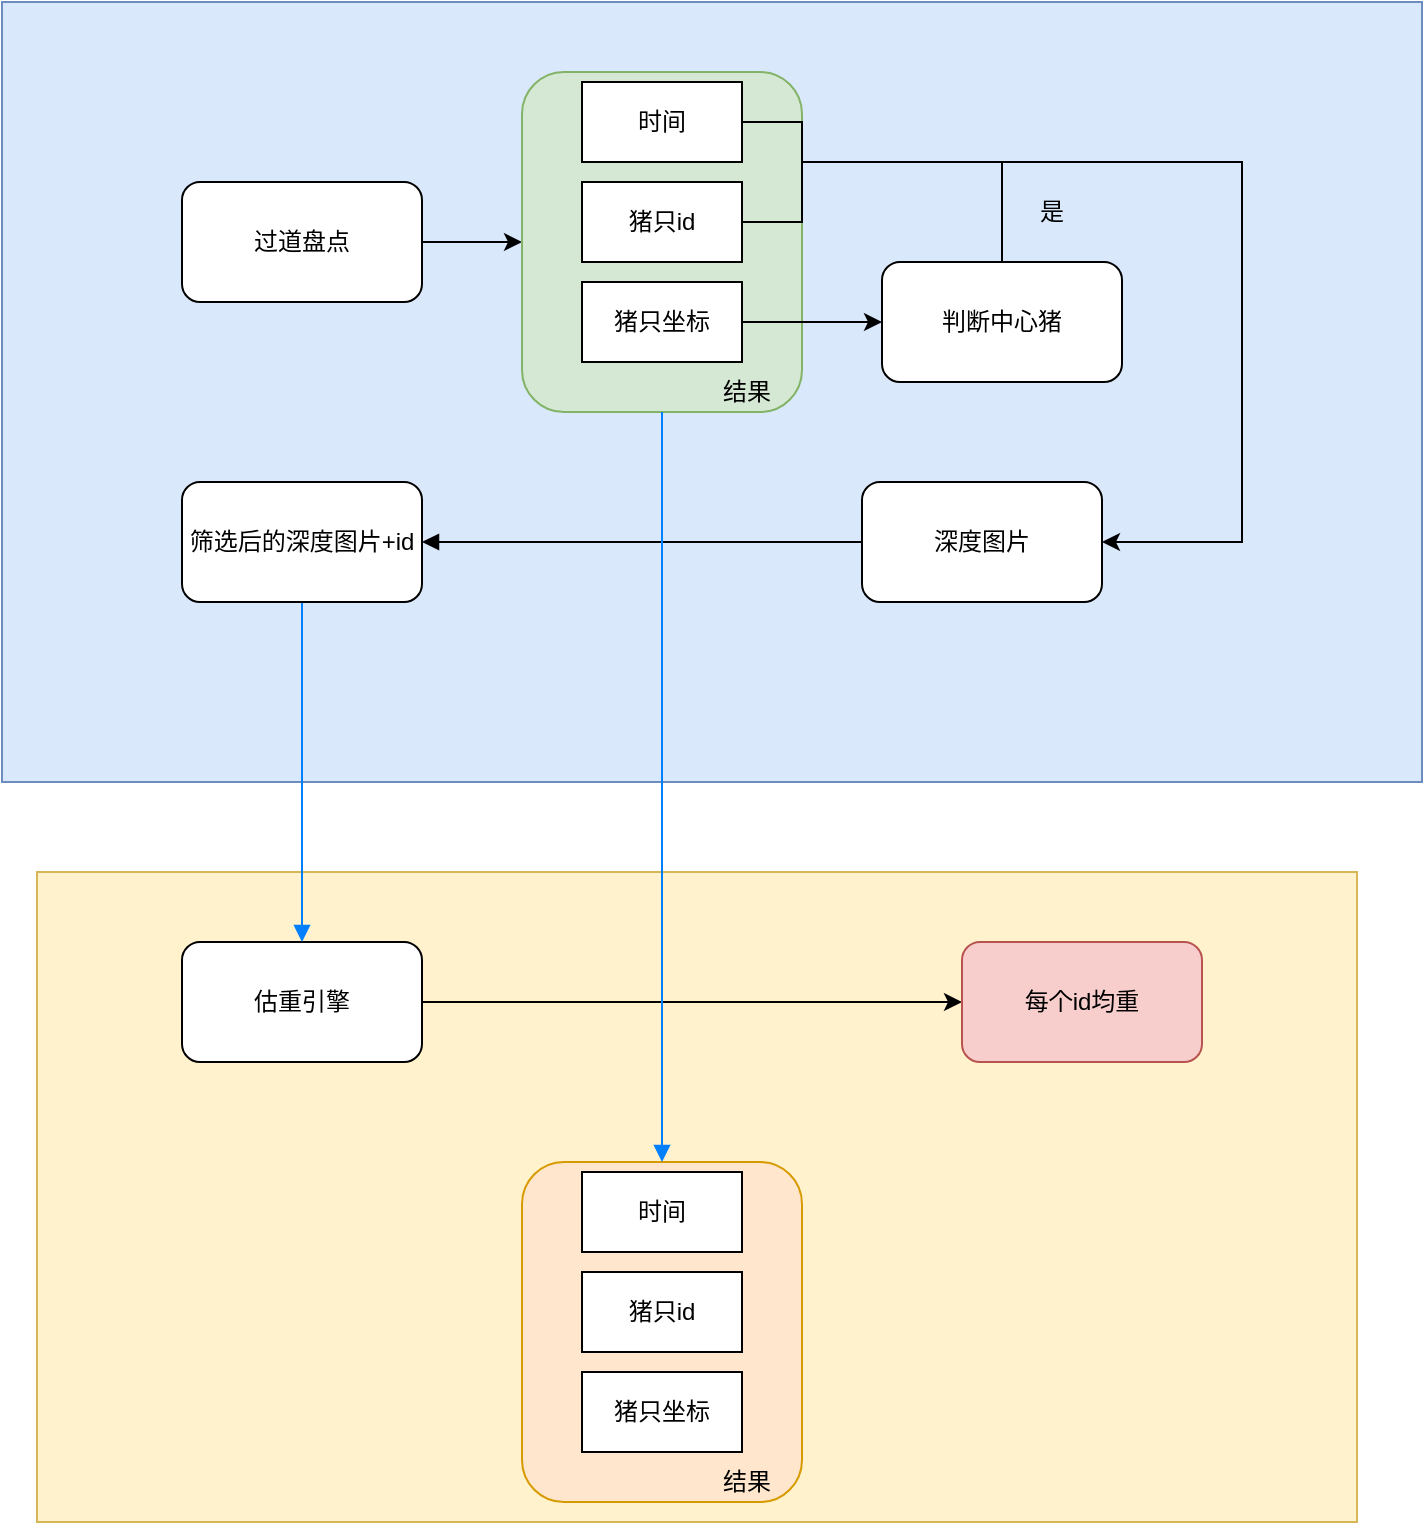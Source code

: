 <mxfile version="16.6.5" type="github">
  <diagram id="0Wa6QvFo9wvBpSsr9aoN" name="Page-1">
    <mxGraphModel dx="2066" dy="1154" grid="1" gridSize="10" guides="1" tooltips="1" connect="1" arrows="1" fold="1" page="1" pageScale="1" pageWidth="827" pageHeight="1169" math="0" shadow="0">
      <root>
        <mxCell id="0" />
        <mxCell id="1" parent="0" />
        <mxCell id="FNQnQbi-E1DLU_YGiiJ3-9" value="" style="rounded=0;whiteSpace=wrap;html=1;fillColor=#dae8fc;strokeColor=#6c8ebf;" vertex="1" parent="1">
          <mxGeometry x="30" y="20" width="710" height="390" as="geometry" />
        </mxCell>
        <mxCell id="FNQnQbi-E1DLU_YGiiJ3-12" style="edgeStyle=orthogonalEdgeStyle;rounded=0;orthogonalLoop=1;jettySize=auto;html=1;exitX=1;exitY=0.5;exitDx=0;exitDy=0;entryX=0;entryY=0.5;entryDx=0;entryDy=0;" edge="1" parent="1" source="FNQnQbi-E1DLU_YGiiJ3-1" target="FNQnQbi-E1DLU_YGiiJ3-2">
          <mxGeometry relative="1" as="geometry" />
        </mxCell>
        <mxCell id="FNQnQbi-E1DLU_YGiiJ3-1" value="过道盘点" style="rounded=1;whiteSpace=wrap;html=1;" vertex="1" parent="1">
          <mxGeometry x="120" y="110" width="120" height="60" as="geometry" />
        </mxCell>
        <mxCell id="FNQnQbi-E1DLU_YGiiJ3-2" value="" style="rounded=1;whiteSpace=wrap;html=1;fillColor=#d5e8d4;strokeColor=#82b366;" vertex="1" parent="1">
          <mxGeometry x="290" y="55" width="140" height="170" as="geometry" />
        </mxCell>
        <mxCell id="FNQnQbi-E1DLU_YGiiJ3-20" style="edgeStyle=orthogonalEdgeStyle;rounded=0;orthogonalLoop=1;jettySize=auto;html=1;exitX=0;exitY=0.5;exitDx=0;exitDy=0;entryX=1;entryY=0.5;entryDx=0;entryDy=0;endArrow=block;endFill=1;" edge="1" parent="1" source="FNQnQbi-E1DLU_YGiiJ3-3" target="FNQnQbi-E1DLU_YGiiJ3-19">
          <mxGeometry relative="1" as="geometry" />
        </mxCell>
        <mxCell id="FNQnQbi-E1DLU_YGiiJ3-3" value="深度图片" style="rounded=1;whiteSpace=wrap;html=1;" vertex="1" parent="1">
          <mxGeometry x="460" y="260" width="120" height="60" as="geometry" />
        </mxCell>
        <mxCell id="FNQnQbi-E1DLU_YGiiJ3-16" style="edgeStyle=orthogonalEdgeStyle;rounded=0;orthogonalLoop=1;jettySize=auto;html=1;exitX=1;exitY=0.5;exitDx=0;exitDy=0;entryX=1;entryY=0.5;entryDx=0;entryDy=0;" edge="1" parent="1" source="FNQnQbi-E1DLU_YGiiJ3-5" target="FNQnQbi-E1DLU_YGiiJ3-3">
          <mxGeometry relative="1" as="geometry">
            <Array as="points">
              <mxPoint x="430" y="80" />
              <mxPoint x="430" y="100" />
              <mxPoint x="650" y="100" />
              <mxPoint x="650" y="290" />
            </Array>
          </mxGeometry>
        </mxCell>
        <mxCell id="FNQnQbi-E1DLU_YGiiJ3-5" value="时间" style="rounded=0;whiteSpace=wrap;html=1;" vertex="1" parent="1">
          <mxGeometry x="320" y="60" width="80" height="40" as="geometry" />
        </mxCell>
        <mxCell id="FNQnQbi-E1DLU_YGiiJ3-28" style="edgeStyle=orthogonalEdgeStyle;rounded=0;orthogonalLoop=1;jettySize=auto;html=1;exitX=1;exitY=0.5;exitDx=0;exitDy=0;endArrow=none;endFill=0;strokeColor=#000000;" edge="1" parent="1" source="FNQnQbi-E1DLU_YGiiJ3-6">
          <mxGeometry relative="1" as="geometry">
            <mxPoint x="400" y="80" as="targetPoint" />
            <Array as="points">
              <mxPoint x="430" y="130" />
              <mxPoint x="430" y="80" />
            </Array>
          </mxGeometry>
        </mxCell>
        <mxCell id="FNQnQbi-E1DLU_YGiiJ3-6" value="猪只id" style="rounded=0;whiteSpace=wrap;html=1;" vertex="1" parent="1">
          <mxGeometry x="320" y="110" width="80" height="40" as="geometry" />
        </mxCell>
        <mxCell id="FNQnQbi-E1DLU_YGiiJ3-15" style="edgeStyle=orthogonalEdgeStyle;rounded=0;orthogonalLoop=1;jettySize=auto;html=1;exitX=1;exitY=0.5;exitDx=0;exitDy=0;entryX=0;entryY=0.5;entryDx=0;entryDy=0;" edge="1" parent="1" source="FNQnQbi-E1DLU_YGiiJ3-7" target="FNQnQbi-E1DLU_YGiiJ3-8">
          <mxGeometry relative="1" as="geometry" />
        </mxCell>
        <mxCell id="FNQnQbi-E1DLU_YGiiJ3-7" value="猪只坐标" style="rounded=0;whiteSpace=wrap;html=1;" vertex="1" parent="1">
          <mxGeometry x="320" y="160" width="80" height="40" as="geometry" />
        </mxCell>
        <mxCell id="FNQnQbi-E1DLU_YGiiJ3-17" style="edgeStyle=orthogonalEdgeStyle;rounded=0;orthogonalLoop=1;jettySize=auto;html=1;exitX=0.5;exitY=0;exitDx=0;exitDy=0;endArrow=none;endFill=0;" edge="1" parent="1" source="FNQnQbi-E1DLU_YGiiJ3-8">
          <mxGeometry relative="1" as="geometry">
            <mxPoint x="530" y="100" as="targetPoint" />
          </mxGeometry>
        </mxCell>
        <mxCell id="FNQnQbi-E1DLU_YGiiJ3-8" value="判断中心猪" style="rounded=1;whiteSpace=wrap;html=1;" vertex="1" parent="1">
          <mxGeometry x="470" y="150" width="120" height="60" as="geometry" />
        </mxCell>
        <mxCell id="FNQnQbi-E1DLU_YGiiJ3-10" value="" style="rounded=0;whiteSpace=wrap;html=1;fillColor=#fff2cc;strokeColor=#d6b656;" vertex="1" parent="1">
          <mxGeometry x="47.5" y="455" width="660" height="325" as="geometry" />
        </mxCell>
        <mxCell id="FNQnQbi-E1DLU_YGiiJ3-31" style="edgeStyle=orthogonalEdgeStyle;rounded=0;orthogonalLoop=1;jettySize=auto;html=1;exitX=1;exitY=0.5;exitDx=0;exitDy=0;entryX=0;entryY=0.5;entryDx=0;entryDy=0;endArrow=classic;endFill=1;strokeColor=#000000;" edge="1" parent="1" source="FNQnQbi-E1DLU_YGiiJ3-11" target="FNQnQbi-E1DLU_YGiiJ3-30">
          <mxGeometry relative="1" as="geometry" />
        </mxCell>
        <mxCell id="FNQnQbi-E1DLU_YGiiJ3-11" value="估重引擎" style="rounded=1;whiteSpace=wrap;html=1;" vertex="1" parent="1">
          <mxGeometry x="120" y="490" width="120" height="60" as="geometry" />
        </mxCell>
        <mxCell id="FNQnQbi-E1DLU_YGiiJ3-13" value="结果" style="rounded=0;whiteSpace=wrap;html=1;fillColor=#d5e8d4;strokeColor=#D5E8D4;" vertex="1" parent="1">
          <mxGeometry x="385" y="210" width="35" height="10" as="geometry" />
        </mxCell>
        <mxCell id="FNQnQbi-E1DLU_YGiiJ3-18" value="是" style="rounded=0;whiteSpace=wrap;html=1;strokeColor=#DAE8FC;fillColor=#DAE8FC;" vertex="1" parent="1">
          <mxGeometry x="540" y="110" width="30" height="30" as="geometry" />
        </mxCell>
        <mxCell id="FNQnQbi-E1DLU_YGiiJ3-21" style="edgeStyle=orthogonalEdgeStyle;rounded=0;orthogonalLoop=1;jettySize=auto;html=1;exitX=0.5;exitY=1;exitDx=0;exitDy=0;entryX=0.5;entryY=0;entryDx=0;entryDy=0;endArrow=block;endFill=1;strokeColor=#007FFF;" edge="1" parent="1" source="FNQnQbi-E1DLU_YGiiJ3-19" target="FNQnQbi-E1DLU_YGiiJ3-11">
          <mxGeometry relative="1" as="geometry" />
        </mxCell>
        <mxCell id="FNQnQbi-E1DLU_YGiiJ3-19" value="筛选后的深度图片+id" style="rounded=1;whiteSpace=wrap;html=1;" vertex="1" parent="1">
          <mxGeometry x="120" y="260" width="120" height="60" as="geometry" />
        </mxCell>
        <mxCell id="FNQnQbi-E1DLU_YGiiJ3-22" value="" style="rounded=1;whiteSpace=wrap;html=1;fillColor=#ffe6cc;strokeColor=#d79b00;" vertex="1" parent="1">
          <mxGeometry x="290" y="600" width="140" height="170" as="geometry" />
        </mxCell>
        <mxCell id="FNQnQbi-E1DLU_YGiiJ3-23" value="时间" style="rounded=0;whiteSpace=wrap;html=1;" vertex="1" parent="1">
          <mxGeometry x="320" y="605" width="80" height="40" as="geometry" />
        </mxCell>
        <mxCell id="FNQnQbi-E1DLU_YGiiJ3-24" value="猪只id" style="rounded=0;whiteSpace=wrap;html=1;" vertex="1" parent="1">
          <mxGeometry x="320" y="655" width="80" height="40" as="geometry" />
        </mxCell>
        <mxCell id="FNQnQbi-E1DLU_YGiiJ3-25" value="猪只坐标" style="rounded=0;whiteSpace=wrap;html=1;" vertex="1" parent="1">
          <mxGeometry x="320" y="705" width="80" height="40" as="geometry" />
        </mxCell>
        <mxCell id="FNQnQbi-E1DLU_YGiiJ3-26" value="结果" style="rounded=0;whiteSpace=wrap;html=1;fillColor=#FFE6CC;strokeColor=#FFE6CC;" vertex="1" parent="1">
          <mxGeometry x="385" y="755" width="35" height="10" as="geometry" />
        </mxCell>
        <mxCell id="FNQnQbi-E1DLU_YGiiJ3-27" style="edgeStyle=orthogonalEdgeStyle;rounded=0;orthogonalLoop=1;jettySize=auto;html=1;exitX=0.5;exitY=1;exitDx=0;exitDy=0;entryX=0.5;entryY=0;entryDx=0;entryDy=0;endArrow=block;endFill=1;strokeColor=#007FFF;" edge="1" parent="1" source="FNQnQbi-E1DLU_YGiiJ3-2" target="FNQnQbi-E1DLU_YGiiJ3-22">
          <mxGeometry relative="1" as="geometry" />
        </mxCell>
        <mxCell id="FNQnQbi-E1DLU_YGiiJ3-30" value="每个id均重" style="rounded=1;whiteSpace=wrap;html=1;fillColor=#f8cecc;strokeColor=#b85450;" vertex="1" parent="1">
          <mxGeometry x="510" y="490" width="120" height="60" as="geometry" />
        </mxCell>
      </root>
    </mxGraphModel>
  </diagram>
</mxfile>
